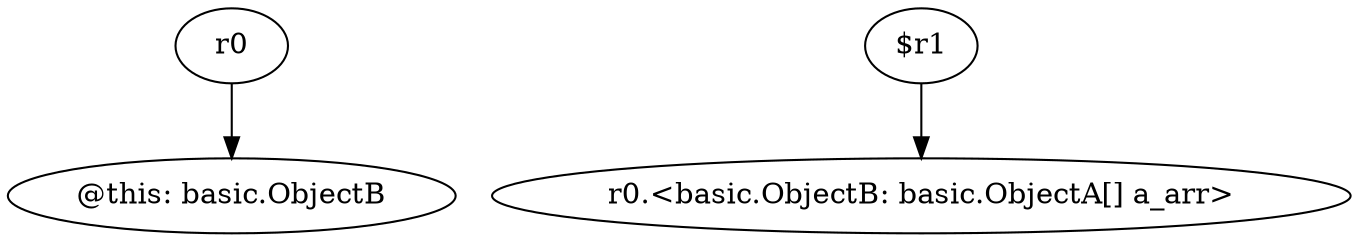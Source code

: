 digraph g {
0[label="r0"]
1[label="@this: basic.ObjectB"]
0->1[label=""]
2[label="$r1"]
3[label="r0.<basic.ObjectB: basic.ObjectA[] a_arr>"]
2->3[label=""]
}